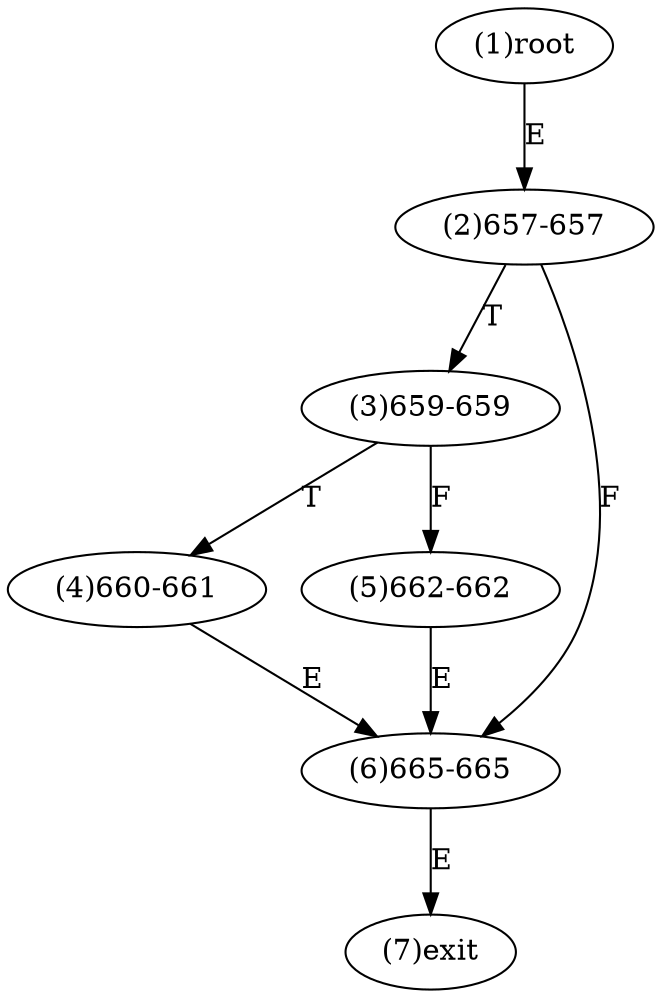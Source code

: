 digraph "" { 
1[ label="(1)root"];
2[ label="(2)657-657"];
3[ label="(3)659-659"];
4[ label="(4)660-661"];
5[ label="(5)662-662"];
6[ label="(6)665-665"];
7[ label="(7)exit"];
1->2[ label="E"];
2->6[ label="F"];
2->3[ label="T"];
3->5[ label="F"];
3->4[ label="T"];
4->6[ label="E"];
5->6[ label="E"];
6->7[ label="E"];
}
